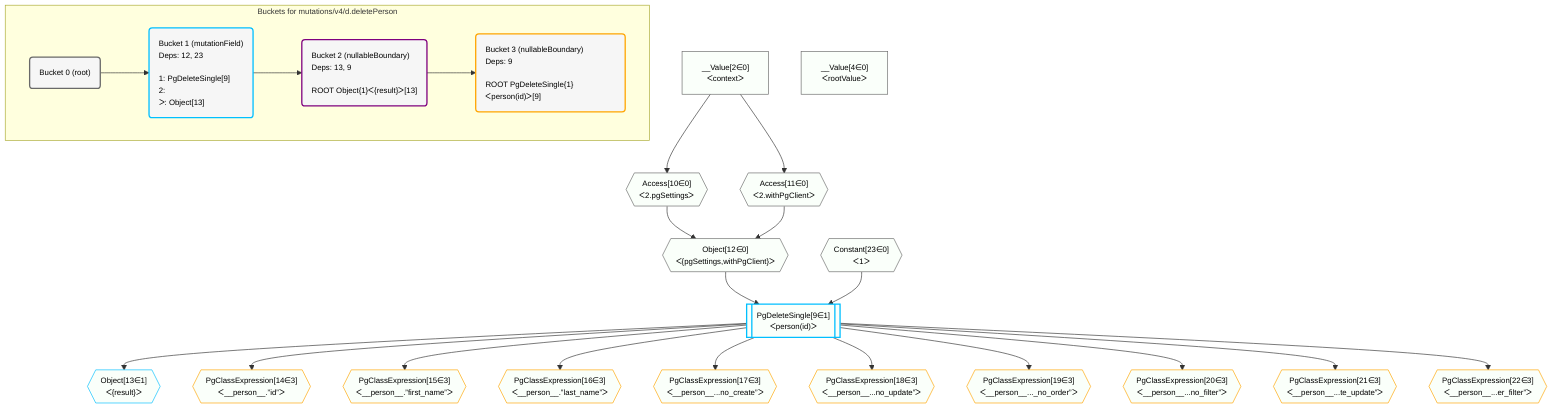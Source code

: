 %%{init: {'themeVariables': { 'fontSize': '12px'}}}%%
graph TD
    classDef path fill:#eee,stroke:#000,color:#000
    classDef plan fill:#fff,stroke-width:1px,color:#000
    classDef itemplan fill:#fff,stroke-width:2px,color:#000
    classDef unbatchedplan fill:#dff,stroke-width:1px,color:#000
    classDef sideeffectplan fill:#fcc,stroke-width:2px,color:#000
    classDef bucket fill:#f6f6f6,color:#000,stroke-width:2px,text-align:left


    %% plan dependencies
    Object12{{"Object[12∈0]<br />ᐸ{pgSettings,withPgClient}ᐳ"}}:::plan
    Access10{{"Access[10∈0]<br />ᐸ2.pgSettingsᐳ"}}:::plan
    Access11{{"Access[11∈0]<br />ᐸ2.withPgClientᐳ"}}:::plan
    Access10 & Access11 --> Object12
    __Value2["__Value[2∈0]<br />ᐸcontextᐳ"]:::plan
    __Value2 --> Access10
    __Value2 --> Access11
    __Value4["__Value[4∈0]<br />ᐸrootValueᐳ"]:::plan
    Constant23{{"Constant[23∈0]<br />ᐸ1ᐳ"}}:::plan
    PgDeleteSingle9[["PgDeleteSingle[9∈1]<br />ᐸperson(id)ᐳ"]]:::sideeffectplan
    Object12 & Constant23 --> PgDeleteSingle9
    Object13{{"Object[13∈1]<br />ᐸ{result}ᐳ"}}:::plan
    PgDeleteSingle9 --> Object13
    PgClassExpression14{{"PgClassExpression[14∈3]<br />ᐸ__person__.”id”ᐳ"}}:::plan
    PgDeleteSingle9 --> PgClassExpression14
    PgClassExpression15{{"PgClassExpression[15∈3]<br />ᐸ__person__.”first_name”ᐳ"}}:::plan
    PgDeleteSingle9 --> PgClassExpression15
    PgClassExpression16{{"PgClassExpression[16∈3]<br />ᐸ__person__.”last_name”ᐳ"}}:::plan
    PgDeleteSingle9 --> PgClassExpression16
    PgClassExpression17{{"PgClassExpression[17∈3]<br />ᐸ__person__...no_create”ᐳ"}}:::plan
    PgDeleteSingle9 --> PgClassExpression17
    PgClassExpression18{{"PgClassExpression[18∈3]<br />ᐸ__person__...no_update”ᐳ"}}:::plan
    PgDeleteSingle9 --> PgClassExpression18
    PgClassExpression19{{"PgClassExpression[19∈3]<br />ᐸ__person__..._no_order”ᐳ"}}:::plan
    PgDeleteSingle9 --> PgClassExpression19
    PgClassExpression20{{"PgClassExpression[20∈3]<br />ᐸ__person__...no_filter”ᐳ"}}:::plan
    PgDeleteSingle9 --> PgClassExpression20
    PgClassExpression21{{"PgClassExpression[21∈3]<br />ᐸ__person__...te_update”ᐳ"}}:::plan
    PgDeleteSingle9 --> PgClassExpression21
    PgClassExpression22{{"PgClassExpression[22∈3]<br />ᐸ__person__...er_filter”ᐳ"}}:::plan
    PgDeleteSingle9 --> PgClassExpression22

    %% define steps

    subgraph "Buckets for mutations/v4/d.deletePerson"
    Bucket0("Bucket 0 (root)"):::bucket
    classDef bucket0 stroke:#696969
    class Bucket0,__Value2,__Value4,Access10,Access11,Object12,Constant23 bucket0
    Bucket1("Bucket 1 (mutationField)<br />Deps: 12, 23<br /><br />1: PgDeleteSingle[9]<br />2: <br />ᐳ: Object[13]"):::bucket
    classDef bucket1 stroke:#00bfff
    class Bucket1,PgDeleteSingle9,Object13 bucket1
    Bucket2("Bucket 2 (nullableBoundary)<br />Deps: 13, 9<br /><br />ROOT Object{1}ᐸ{result}ᐳ[13]"):::bucket
    classDef bucket2 stroke:#7f007f
    class Bucket2 bucket2
    Bucket3("Bucket 3 (nullableBoundary)<br />Deps: 9<br /><br />ROOT PgDeleteSingle{1}ᐸperson(id)ᐳ[9]"):::bucket
    classDef bucket3 stroke:#ffa500
    class Bucket3,PgClassExpression14,PgClassExpression15,PgClassExpression16,PgClassExpression17,PgClassExpression18,PgClassExpression19,PgClassExpression20,PgClassExpression21,PgClassExpression22 bucket3
    Bucket0 --> Bucket1
    Bucket1 --> Bucket2
    Bucket2 --> Bucket3
    classDef unary fill:#fafffa,borderWidth:8px
    class Object12,Access10,Access11,__Value2,__Value4,Constant23,PgDeleteSingle9,Object13,PgClassExpression14,PgClassExpression15,PgClassExpression16,PgClassExpression17,PgClassExpression18,PgClassExpression19,PgClassExpression20,PgClassExpression21,PgClassExpression22 unary
    end